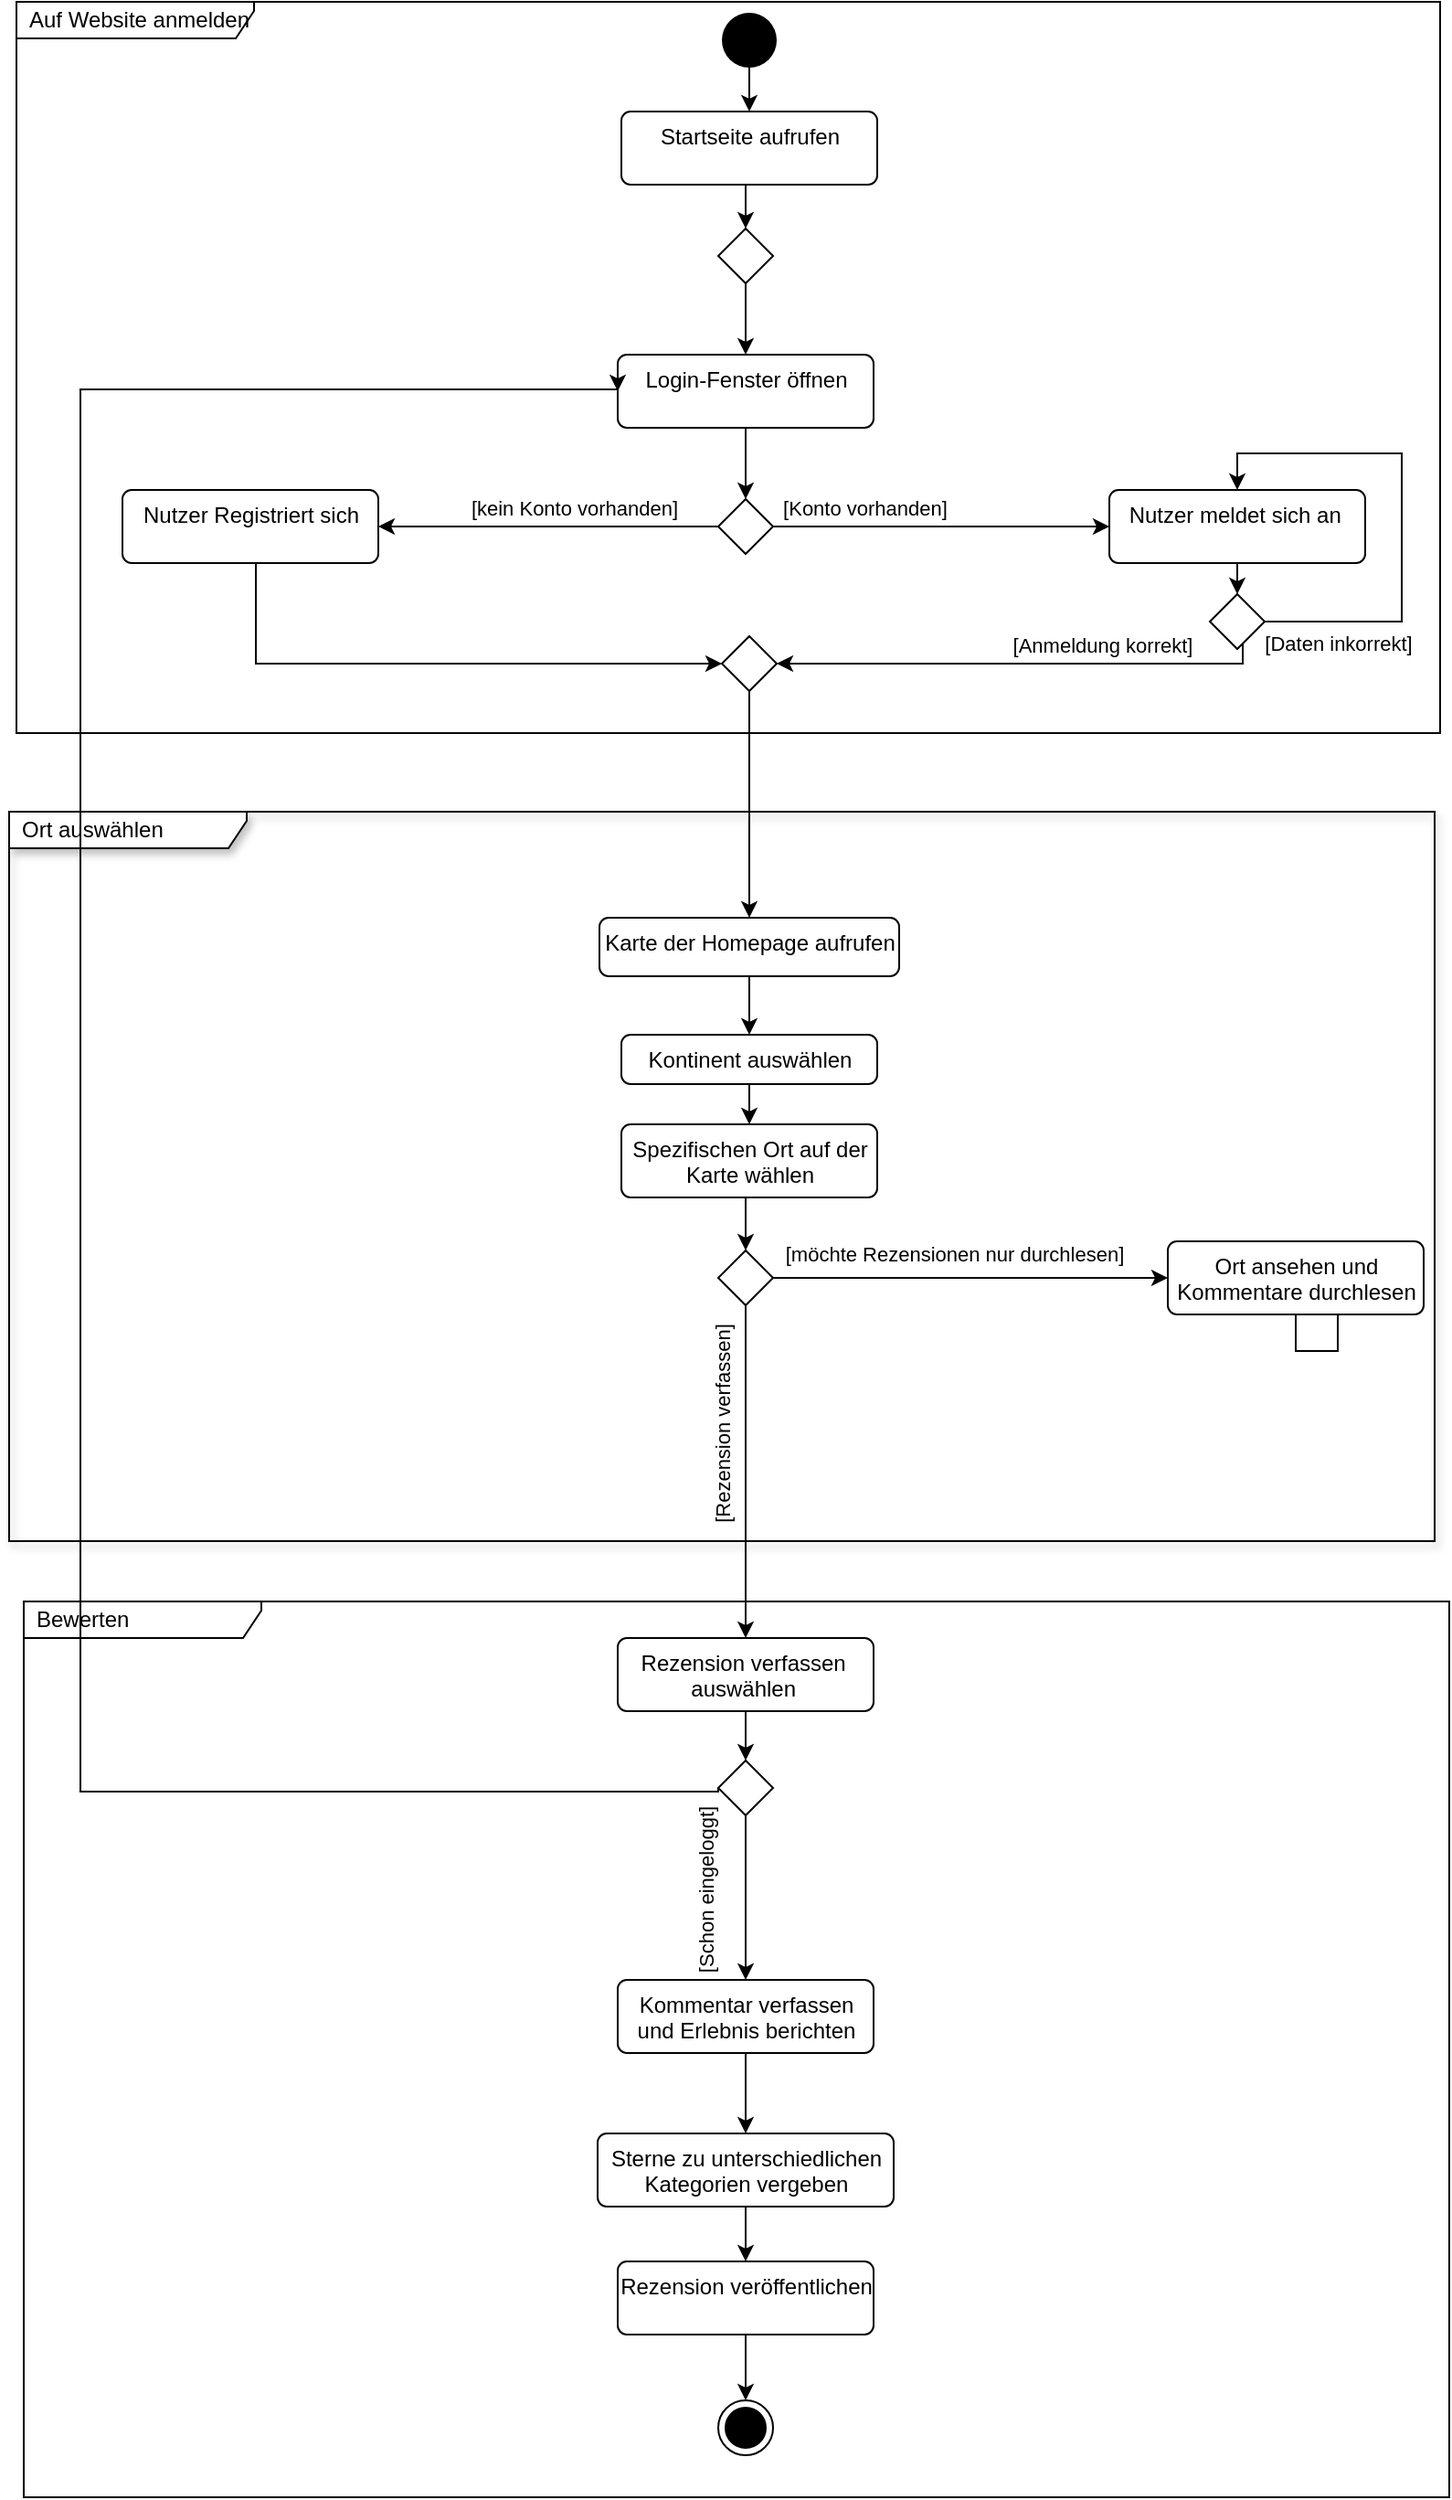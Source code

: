 <mxfile version="20.4.0" type="github">
  <diagram id="gkDrMK_C3x4ka8-0iTx1" name="Seite-1">
    <mxGraphModel dx="1186" dy="673" grid="0" gridSize="10" guides="1" tooltips="1" connect="1" arrows="1" fold="1" page="1" pageScale="1" pageWidth="827" pageHeight="1169" math="0" shadow="0">
      <root>
        <mxCell id="0" />
        <mxCell id="1" parent="0" />
        <mxCell id="lK81WPECvldNejqJGFNq-3" value="Bewerten" style="shape=umlFrame;whiteSpace=wrap;html=1;width=130;height=20;boundedLbl=1;verticalAlign=middle;align=left;spacingLeft=5;" parent="1" vertex="1">
          <mxGeometry x="26" y="881" width="780" height="490" as="geometry" />
        </mxCell>
        <mxCell id="lK81WPECvldNejqJGFNq-1" value="Ort auswählen" style="shape=umlFrame;whiteSpace=wrap;html=1;width=130;height=20;boundedLbl=1;verticalAlign=middle;align=left;spacingLeft=5;shadow=1;" parent="1" vertex="1">
          <mxGeometry x="18" y="449" width="780" height="399" as="geometry" />
        </mxCell>
        <mxCell id="hHakHM2wU4puaAJeqPE2-20" value="Auf Website anmelden" style="shape=umlFrame;whiteSpace=wrap;html=1;width=130;height=20;boundedLbl=1;verticalAlign=middle;align=left;spacingLeft=5;" parent="1" vertex="1">
          <mxGeometry x="22" y="6" width="779" height="400" as="geometry" />
        </mxCell>
        <mxCell id="EY5RB-Vur7H8Ce3vqMUg-3" style="edgeStyle=orthogonalEdgeStyle;rounded=0;orthogonalLoop=1;jettySize=auto;html=1;exitX=0.5;exitY=1;exitDx=0;exitDy=0;entryX=0.5;entryY=0;entryDx=0;entryDy=0;" parent="1" source="hHakHM2wU4puaAJeqPE2-10" target="JKkyf9qV2n20shnmv913-4" edge="1">
          <mxGeometry relative="1" as="geometry">
            <mxPoint x="414" y="74" as="targetPoint" />
          </mxGeometry>
        </mxCell>
        <mxCell id="hHakHM2wU4puaAJeqPE2-10" value="" style="ellipse;fillColor=#000000;strokeColor=none;" parent="1" vertex="1">
          <mxGeometry x="408" y="12" width="30" height="30" as="geometry" />
        </mxCell>
        <mxCell id="hHakHM2wU4puaAJeqPE2-11" value="" style="ellipse;html=1;shape=endState;fillColor=strokeColor;" parent="1" vertex="1">
          <mxGeometry x="406" y="1318" width="30" height="30" as="geometry" />
        </mxCell>
        <mxCell id="hHakHM2wU4puaAJeqPE2-12" value="" style="shape=sumEllipse;perimeter=ellipsePerimeter;whiteSpace=wrap;html=1;backgroundOutline=1;" parent="1" vertex="1">
          <mxGeometry x="730" y="690" width="30" height="30" as="geometry" />
        </mxCell>
        <mxCell id="EY5RB-Vur7H8Ce3vqMUg-8" style="edgeStyle=orthogonalEdgeStyle;rounded=0;orthogonalLoop=1;jettySize=auto;html=1;exitX=0.5;exitY=1;exitDx=0;exitDy=0;entryX=0.5;entryY=0;entryDx=0;entryDy=0;" parent="1" source="hHakHM2wU4puaAJeqPE2-15" target="EY5RB-Vur7H8Ce3vqMUg-7" edge="1">
          <mxGeometry relative="1" as="geometry" />
        </mxCell>
        <mxCell id="hHakHM2wU4puaAJeqPE2-15" value="Nutzer meldet sich an&amp;nbsp;" style="html=1;align=center;verticalAlign=top;rounded=1;absoluteArcSize=1;arcSize=10;dashed=0;" parent="1" vertex="1">
          <mxGeometry x="620" y="273" width="140" height="40" as="geometry" />
        </mxCell>
        <mxCell id="EY5RB-Vur7H8Ce3vqMUg-4" style="edgeStyle=orthogonalEdgeStyle;rounded=0;orthogonalLoop=1;jettySize=auto;html=1;exitX=1;exitY=0.5;exitDx=0;exitDy=0;" parent="1" source="hHakHM2wU4puaAJeqPE2-16" target="hHakHM2wU4puaAJeqPE2-15" edge="1">
          <mxGeometry relative="1" as="geometry" />
        </mxCell>
        <mxCell id="EY5RB-Vur7H8Ce3vqMUg-23" value="[Konto vorhanden]" style="edgeLabel;html=1;align=center;verticalAlign=middle;resizable=0;points=[];" parent="EY5RB-Vur7H8Ce3vqMUg-4" vertex="1" connectable="0">
          <mxGeometry x="-0.602" y="2" relative="1" as="geometry">
            <mxPoint x="13" y="-8" as="offset" />
          </mxGeometry>
        </mxCell>
        <mxCell id="EY5RB-Vur7H8Ce3vqMUg-6" style="edgeStyle=orthogonalEdgeStyle;rounded=0;orthogonalLoop=1;jettySize=auto;html=1;exitX=0;exitY=0.5;exitDx=0;exitDy=0;" parent="1" source="hHakHM2wU4puaAJeqPE2-16" target="EY5RB-Vur7H8Ce3vqMUg-5" edge="1">
          <mxGeometry relative="1" as="geometry" />
        </mxCell>
        <mxCell id="EY5RB-Vur7H8Ce3vqMUg-22" value="[kein Konto vorhanden]" style="edgeLabel;html=1;align=center;verticalAlign=middle;resizable=0;points=[];" parent="EY5RB-Vur7H8Ce3vqMUg-6" vertex="1" connectable="0">
          <mxGeometry x="-0.151" y="1" relative="1" as="geometry">
            <mxPoint y="-11" as="offset" />
          </mxGeometry>
        </mxCell>
        <mxCell id="hHakHM2wU4puaAJeqPE2-16" value="" style="rhombus;" parent="1" vertex="1">
          <mxGeometry x="406" y="278" width="30" height="30" as="geometry" />
        </mxCell>
        <mxCell id="EY5RB-Vur7H8Ce3vqMUg-20" style="edgeStyle=orthogonalEdgeStyle;rounded=0;orthogonalLoop=1;jettySize=auto;html=1;exitX=0.5;exitY=1;exitDx=0;exitDy=0;entryX=0;entryY=0.5;entryDx=0;entryDy=0;" parent="1" source="EY5RB-Vur7H8Ce3vqMUg-5" target="EY5RB-Vur7H8Ce3vqMUg-17" edge="1">
          <mxGeometry relative="1" as="geometry">
            <Array as="points">
              <mxPoint x="153" y="313" />
              <mxPoint x="153" y="368" />
            </Array>
            <mxPoint x="417" y="441" as="targetPoint" />
          </mxGeometry>
        </mxCell>
        <mxCell id="EY5RB-Vur7H8Ce3vqMUg-5" value="Nutzer Registriert sich" style="html=1;align=center;verticalAlign=top;rounded=1;absoluteArcSize=1;arcSize=10;dashed=0;" parent="1" vertex="1">
          <mxGeometry x="80" y="273" width="140" height="40" as="geometry" />
        </mxCell>
        <mxCell id="EY5RB-Vur7H8Ce3vqMUg-9" style="edgeStyle=orthogonalEdgeStyle;rounded=0;orthogonalLoop=1;jettySize=auto;html=1;exitX=0.5;exitY=1;exitDx=0;exitDy=0;entryX=1;entryY=0.5;entryDx=0;entryDy=0;" parent="1" source="EY5RB-Vur7H8Ce3vqMUg-7" target="EY5RB-Vur7H8Ce3vqMUg-17" edge="1">
          <mxGeometry relative="1" as="geometry">
            <mxPoint x="439" y="441" as="targetPoint" />
            <Array as="points">
              <mxPoint x="690" y="351" />
              <mxPoint x="693" y="351" />
              <mxPoint x="693" y="368" />
            </Array>
          </mxGeometry>
        </mxCell>
        <mxCell id="EY5RB-Vur7H8Ce3vqMUg-16" value="[Anmeldung korrekt]" style="edgeLabel;html=1;align=center;verticalAlign=middle;resizable=0;points=[];" parent="EY5RB-Vur7H8Ce3vqMUg-9" vertex="1" connectable="0">
          <mxGeometry x="-0.009" y="-2" relative="1" as="geometry">
            <mxPoint x="34" y="-8" as="offset" />
          </mxGeometry>
        </mxCell>
        <mxCell id="JKkyf9qV2n20shnmv913-19" style="edgeStyle=orthogonalEdgeStyle;rounded=0;orthogonalLoop=1;jettySize=auto;html=1;exitX=1;exitY=0.5;exitDx=0;exitDy=0;entryX=0.5;entryY=0;entryDx=0;entryDy=0;" edge="1" parent="1" source="EY5RB-Vur7H8Ce3vqMUg-7" target="hHakHM2wU4puaAJeqPE2-15">
          <mxGeometry relative="1" as="geometry">
            <Array as="points">
              <mxPoint x="780" y="345" />
              <mxPoint x="780" y="253" />
              <mxPoint x="690" y="253" />
            </Array>
          </mxGeometry>
        </mxCell>
        <mxCell id="JKkyf9qV2n20shnmv913-20" value="[Daten inkorrekt]" style="edgeLabel;html=1;align=center;verticalAlign=middle;resizable=0;points=[];" vertex="1" connectable="0" parent="JKkyf9qV2n20shnmv913-19">
          <mxGeometry x="-0.834" y="-3" relative="1" as="geometry">
            <mxPoint x="17" y="9" as="offset" />
          </mxGeometry>
        </mxCell>
        <mxCell id="EY5RB-Vur7H8Ce3vqMUg-7" value="" style="rhombus;" parent="1" vertex="1">
          <mxGeometry x="675" y="330" width="30" height="30" as="geometry" />
        </mxCell>
        <mxCell id="JKkyf9qV2n20shnmv913-12" style="edgeStyle=orthogonalEdgeStyle;rounded=0;orthogonalLoop=1;jettySize=auto;html=1;exitX=0.5;exitY=1;exitDx=0;exitDy=0;entryX=0.5;entryY=0;entryDx=0;entryDy=0;" edge="1" parent="1" source="EY5RB-Vur7H8Ce3vqMUg-17" target="lK81WPECvldNejqJGFNq-5">
          <mxGeometry relative="1" as="geometry" />
        </mxCell>
        <mxCell id="EY5RB-Vur7H8Ce3vqMUg-17" value="" style="rhombus;" parent="1" vertex="1">
          <mxGeometry x="408" y="353" width="30" height="30" as="geometry" />
        </mxCell>
        <mxCell id="lK81WPECvldNejqJGFNq-7" style="edgeStyle=orthogonalEdgeStyle;rounded=0;orthogonalLoop=1;jettySize=auto;html=1;exitX=0.5;exitY=1;exitDx=0;exitDy=0;entryX=0.5;entryY=0;entryDx=0;entryDy=0;" parent="1" source="lK81WPECvldNejqJGFNq-5" target="lK81WPECvldNejqJGFNq-6" edge="1">
          <mxGeometry relative="1" as="geometry" />
        </mxCell>
        <mxCell id="lK81WPECvldNejqJGFNq-5" value="Karte der Homepage aufrufen" style="html=1;align=center;verticalAlign=top;rounded=1;absoluteArcSize=1;arcSize=10;dashed=0;" parent="1" vertex="1">
          <mxGeometry x="341" y="507" width="164" height="32" as="geometry" />
        </mxCell>
        <mxCell id="lK81WPECvldNejqJGFNq-9" style="edgeStyle=orthogonalEdgeStyle;rounded=0;orthogonalLoop=1;jettySize=auto;html=1;exitX=0.5;exitY=1;exitDx=0;exitDy=0;entryX=0.5;entryY=0;entryDx=0;entryDy=0;" parent="1" source="lK81WPECvldNejqJGFNq-6" target="lK81WPECvldNejqJGFNq-8" edge="1">
          <mxGeometry relative="1" as="geometry" />
        </mxCell>
        <mxCell id="lK81WPECvldNejqJGFNq-6" value="Kontinent auswählen" style="html=1;align=center;verticalAlign=top;rounded=1;absoluteArcSize=1;arcSize=10;dashed=0;" parent="1" vertex="1">
          <mxGeometry x="353" y="571" width="140" height="27" as="geometry" />
        </mxCell>
        <mxCell id="lK81WPECvldNejqJGFNq-11" style="edgeStyle=orthogonalEdgeStyle;rounded=0;orthogonalLoop=1;jettySize=auto;html=1;exitX=0.5;exitY=1;exitDx=0;exitDy=0;entryX=0.5;entryY=0;entryDx=0;entryDy=0;" parent="1" source="lK81WPECvldNejqJGFNq-8" target="lK81WPECvldNejqJGFNq-10" edge="1">
          <mxGeometry relative="1" as="geometry" />
        </mxCell>
        <mxCell id="lK81WPECvldNejqJGFNq-8" value="Spezifischen Ort auf der&lt;br&gt;Karte wählen" style="html=1;align=center;verticalAlign=top;rounded=1;absoluteArcSize=1;arcSize=10;dashed=0;" parent="1" vertex="1">
          <mxGeometry x="353" y="620" width="140" height="40" as="geometry" />
        </mxCell>
        <mxCell id="lK81WPECvldNejqJGFNq-13" value="[möchte Rezensionen nur durchlesen]" style="edgeStyle=orthogonalEdgeStyle;rounded=0;orthogonalLoop=1;jettySize=auto;html=1;exitX=1;exitY=0.5;exitDx=0;exitDy=0;" parent="1" source="lK81WPECvldNejqJGFNq-10" target="lK81WPECvldNejqJGFNq-12" edge="1">
          <mxGeometry x="-0.082" y="13" relative="1" as="geometry">
            <mxPoint as="offset" />
          </mxGeometry>
        </mxCell>
        <mxCell id="lK81WPECvldNejqJGFNq-14" style="edgeStyle=orthogonalEdgeStyle;rounded=0;orthogonalLoop=1;jettySize=auto;html=1;exitX=0.5;exitY=1;exitDx=0;exitDy=0;" parent="1" source="lK81WPECvldNejqJGFNq-10" target="lK81WPECvldNejqJGFNq-15" edge="1">
          <mxGeometry relative="1" as="geometry">
            <mxPoint x="429" y="752" as="targetPoint" />
          </mxGeometry>
        </mxCell>
        <mxCell id="JKkyf9qV2n20shnmv913-21" value="[Rezension verfassen]" style="edgeLabel;html=1;align=center;verticalAlign=middle;resizable=0;points=[];rotation=-90;" vertex="1" connectable="0" parent="lK81WPECvldNejqJGFNq-14">
          <mxGeometry x="-0.33" y="-1" relative="1" as="geometry">
            <mxPoint x="-12" y="4" as="offset" />
          </mxGeometry>
        </mxCell>
        <mxCell id="lK81WPECvldNejqJGFNq-10" value="" style="rhombus;" parent="1" vertex="1">
          <mxGeometry x="406" y="689" width="30" height="30" as="geometry" />
        </mxCell>
        <mxCell id="lK81WPECvldNejqJGFNq-16" style="edgeStyle=orthogonalEdgeStyle;rounded=0;orthogonalLoop=1;jettySize=auto;html=1;exitX=0.5;exitY=1;exitDx=0;exitDy=0;entryX=0.5;entryY=0;entryDx=0;entryDy=0;" parent="1" source="lK81WPECvldNejqJGFNq-12" target="hHakHM2wU4puaAJeqPE2-12" edge="1">
          <mxGeometry relative="1" as="geometry" />
        </mxCell>
        <mxCell id="lK81WPECvldNejqJGFNq-12" value="Ort ansehen und&lt;br&gt;Kommentare durchlesen" style="html=1;align=center;verticalAlign=top;rounded=1;absoluteArcSize=1;arcSize=10;dashed=0;" parent="1" vertex="1">
          <mxGeometry x="652" y="684" width="140" height="40" as="geometry" />
        </mxCell>
        <mxCell id="JKkyf9qV2n20shnmv913-16" style="edgeStyle=orthogonalEdgeStyle;rounded=0;orthogonalLoop=1;jettySize=auto;html=1;exitX=0.5;exitY=1;exitDx=0;exitDy=0;entryX=0.5;entryY=0;entryDx=0;entryDy=0;" edge="1" parent="1" source="lK81WPECvldNejqJGFNq-15" target="JKkyf9qV2n20shnmv913-15">
          <mxGeometry relative="1" as="geometry" />
        </mxCell>
        <mxCell id="lK81WPECvldNejqJGFNq-15" value="Rezension verfassen&amp;nbsp;&lt;br&gt;auswählen&amp;nbsp;" style="html=1;align=center;verticalAlign=top;rounded=1;absoluteArcSize=1;arcSize=10;dashed=0;" parent="1" vertex="1">
          <mxGeometry x="351" y="901" width="140" height="40" as="geometry" />
        </mxCell>
        <mxCell id="lK81WPECvldNejqJGFNq-20" style="edgeStyle=orthogonalEdgeStyle;rounded=0;orthogonalLoop=1;jettySize=auto;html=1;exitX=0.5;exitY=1;exitDx=0;exitDy=0;entryX=0.5;entryY=0;entryDx=0;entryDy=0;" parent="1" source="lK81WPECvldNejqJGFNq-17" target="lK81WPECvldNejqJGFNq-19" edge="1">
          <mxGeometry relative="1" as="geometry" />
        </mxCell>
        <mxCell id="lK81WPECvldNejqJGFNq-17" value="Kommentar verfassen&lt;br&gt;und Erlebnis berichten" style="html=1;align=center;verticalAlign=top;rounded=1;absoluteArcSize=1;arcSize=10;dashed=0;" parent="1" vertex="1">
          <mxGeometry x="351" y="1088" width="140" height="40" as="geometry" />
        </mxCell>
        <mxCell id="lK81WPECvldNejqJGFNq-22" style="edgeStyle=orthogonalEdgeStyle;rounded=0;orthogonalLoop=1;jettySize=auto;html=1;exitX=0.5;exitY=1;exitDx=0;exitDy=0;" parent="1" source="lK81WPECvldNejqJGFNq-19" target="lK81WPECvldNejqJGFNq-21" edge="1">
          <mxGeometry relative="1" as="geometry" />
        </mxCell>
        <mxCell id="lK81WPECvldNejqJGFNq-19" value="Sterne zu unterschiedlichen&lt;br&gt;Kategorien vergeben" style="html=1;align=center;verticalAlign=top;rounded=1;absoluteArcSize=1;arcSize=10;dashed=0;" parent="1" vertex="1">
          <mxGeometry x="340" y="1172" width="162" height="40" as="geometry" />
        </mxCell>
        <mxCell id="lK81WPECvldNejqJGFNq-23" style="edgeStyle=orthogonalEdgeStyle;rounded=0;orthogonalLoop=1;jettySize=auto;html=1;exitX=0.5;exitY=1;exitDx=0;exitDy=0;" parent="1" source="lK81WPECvldNejqJGFNq-21" target="hHakHM2wU4puaAJeqPE2-11" edge="1">
          <mxGeometry relative="1" as="geometry" />
        </mxCell>
        <mxCell id="lK81WPECvldNejqJGFNq-21" value="Rezension veröffentlichen" style="html=1;align=center;verticalAlign=top;rounded=1;absoluteArcSize=1;arcSize=10;dashed=0;" parent="1" vertex="1">
          <mxGeometry x="351" y="1242" width="140" height="40" as="geometry" />
        </mxCell>
        <mxCell id="JKkyf9qV2n20shnmv913-6" style="edgeStyle=orthogonalEdgeStyle;rounded=0;orthogonalLoop=1;jettySize=auto;html=1;exitX=0.5;exitY=1;exitDx=0;exitDy=0;entryX=0.5;entryY=0;entryDx=0;entryDy=0;" edge="1" parent="1" source="JKkyf9qV2n20shnmv913-4" target="JKkyf9qV2n20shnmv913-5">
          <mxGeometry relative="1" as="geometry" />
        </mxCell>
        <mxCell id="JKkyf9qV2n20shnmv913-4" value="Startseite aufrufen" style="html=1;align=center;verticalAlign=top;rounded=1;absoluteArcSize=1;arcSize=10;dashed=0;" vertex="1" parent="1">
          <mxGeometry x="353" y="66" width="140" height="40" as="geometry" />
        </mxCell>
        <mxCell id="JKkyf9qV2n20shnmv913-8" style="edgeStyle=orthogonalEdgeStyle;rounded=0;orthogonalLoop=1;jettySize=auto;html=1;exitX=0.5;exitY=1;exitDx=0;exitDy=0;entryX=0.5;entryY=0;entryDx=0;entryDy=0;" edge="1" parent="1" source="JKkyf9qV2n20shnmv913-5" target="JKkyf9qV2n20shnmv913-7">
          <mxGeometry relative="1" as="geometry" />
        </mxCell>
        <mxCell id="JKkyf9qV2n20shnmv913-5" value="" style="rhombus;" vertex="1" parent="1">
          <mxGeometry x="406" y="130" width="30" height="30" as="geometry" />
        </mxCell>
        <mxCell id="JKkyf9qV2n20shnmv913-9" style="edgeStyle=orthogonalEdgeStyle;rounded=0;orthogonalLoop=1;jettySize=auto;html=1;exitX=0.5;exitY=1;exitDx=0;exitDy=0;entryX=0.5;entryY=0;entryDx=0;entryDy=0;" edge="1" parent="1" source="JKkyf9qV2n20shnmv913-7" target="hHakHM2wU4puaAJeqPE2-16">
          <mxGeometry relative="1" as="geometry" />
        </mxCell>
        <mxCell id="JKkyf9qV2n20shnmv913-7" value="Login-Fenster öffnen" style="html=1;align=center;verticalAlign=top;rounded=1;absoluteArcSize=1;arcSize=10;dashed=0;" vertex="1" parent="1">
          <mxGeometry x="351" y="199" width="140" height="40" as="geometry" />
        </mxCell>
        <mxCell id="JKkyf9qV2n20shnmv913-17" style="edgeStyle=orthogonalEdgeStyle;rounded=0;orthogonalLoop=1;jettySize=auto;html=1;exitX=0.5;exitY=1;exitDx=0;exitDy=0;entryX=0.5;entryY=0;entryDx=0;entryDy=0;" edge="1" parent="1" source="JKkyf9qV2n20shnmv913-15" target="lK81WPECvldNejqJGFNq-17">
          <mxGeometry relative="1" as="geometry" />
        </mxCell>
        <mxCell id="JKkyf9qV2n20shnmv913-22" value="[Schon eingeloggt]" style="edgeLabel;html=1;align=center;verticalAlign=middle;resizable=0;points=[];rotation=-90;" vertex="1" connectable="0" parent="JKkyf9qV2n20shnmv913-17">
          <mxGeometry x="-0.244" y="1" relative="1" as="geometry">
            <mxPoint x="-23" y="7" as="offset" />
          </mxGeometry>
        </mxCell>
        <mxCell id="JKkyf9qV2n20shnmv913-18" style="edgeStyle=orthogonalEdgeStyle;rounded=0;orthogonalLoop=1;jettySize=auto;html=1;exitX=0;exitY=0.5;exitDx=0;exitDy=0;entryX=0;entryY=0.5;entryDx=0;entryDy=0;" edge="1" parent="1" source="JKkyf9qV2n20shnmv913-15" target="JKkyf9qV2n20shnmv913-7">
          <mxGeometry relative="1" as="geometry">
            <Array as="points">
              <mxPoint x="406" y="985" />
              <mxPoint x="57" y="985" />
              <mxPoint x="57" y="218" />
            </Array>
          </mxGeometry>
        </mxCell>
        <mxCell id="JKkyf9qV2n20shnmv913-15" value="" style="rhombus;" vertex="1" parent="1">
          <mxGeometry x="406" y="968" width="30" height="30" as="geometry" />
        </mxCell>
      </root>
    </mxGraphModel>
  </diagram>
</mxfile>
